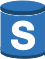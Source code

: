 <?xml version="1.0" encoding="UTF-8"?>
<dia:diagram xmlns:dia="http://www.lysator.liu.se/~alla/dia/">
  <dia:layer name="Fondo" visible="true" active="true">
    <dia:group>
      <dia:group>
        <dia:group>
          <dia:group>
            <dia:group>
              <dia:group>
                <dia:object type="Standard - Beziergon" version="0" id="O0">
                  <dia:attribute name="obj_pos">
                    <dia:point val="2.498,1.073"/>
                  </dia:attribute>
                  <dia:attribute name="obj_bb">
                    <dia:rectangle val="1.4,1.073;3.596,1.624"/>
                  </dia:attribute>
                  <dia:attribute name="bez_points">
                    <dia:point val="2.498,1.073"/>
                    <dia:point val="2.724,1.073"/>
                    <dia:point val="2.917,1.091"/>
                    <dia:point val="3.075,1.12"/>
                    <dia:point val="3.415,1.18"/>
                    <dia:point val="3.596,1.284"/>
                    <dia:point val="3.596,1.348"/>
                    <dia:point val="3.596,1.412"/>
                    <dia:point val="3.415,1.517"/>
                    <dia:point val="3.075,1.578"/>
                    <dia:point val="2.917,1.606"/>
                    <dia:point val="2.724,1.624"/>
                    <dia:point val="2.498,1.624"/>
                    <dia:point val="1.788,1.624"/>
                    <dia:point val="1.4,1.442"/>
                    <dia:point val="1.4,1.348"/>
                    <dia:point val="1.4,1.255"/>
                    <dia:point val="1.788,1.073"/>
                  </dia:attribute>
                  <dia:attribute name="corner_types">
                    <dia:enum val="16505952"/>
                    <dia:enum val="0"/>
                    <dia:enum val="0"/>
                    <dia:enum val="0"/>
                    <dia:enum val="0"/>
                    <dia:enum val="0"/>
                    <dia:enum val="0"/>
                  </dia:attribute>
                  <dia:attribute name="line_color">
                    <dia:color val="#2e73b7"/>
                  </dia:attribute>
                  <dia:attribute name="line_width">
                    <dia:real val="0"/>
                  </dia:attribute>
                  <dia:attribute name="inner_color">
                    <dia:color val="#2e73b7"/>
                  </dia:attribute>
                  <dia:attribute name="show_background">
                    <dia:boolean val="true"/>
                  </dia:attribute>
                </dia:object>
              </dia:group>
              <dia:group>
                <dia:object type="Standard - BezierLine" version="0" id="O1">
                  <dia:attribute name="obj_pos">
                    <dia:point val="3.596,1.348"/>
                  </dia:attribute>
                  <dia:attribute name="obj_bb">
                    <dia:rectangle val="2.596,1.333;4.596,1.654"/>
                  </dia:attribute>
                  <dia:attribute name="bez_points">
                    <dia:point val="3.596,1.348"/>
                    <dia:point val="3.596,1.488"/>
                    <dia:point val="3.596,1.348"/>
                    <dia:point val="3.596,1.488"/>
                    <dia:point val="3.596,1.49"/>
                    <dia:point val="3.596,1.492"/>
                    <dia:point val="3.596,1.494"/>
                    <dia:point val="3.596,1.354"/>
                    <dia:point val="3.596,1.494"/>
                    <dia:point val="3.596,1.354"/>
                    <dia:point val="3.596,1.352"/>
                    <dia:point val="3.596,1.35"/>
                    <dia:point val="3.596,1.348"/>
                  </dia:attribute>
                  <dia:attribute name="corner_types">
                    <dia:enum val="0"/>
                    <dia:enum val="0"/>
                    <dia:enum val="0"/>
                    <dia:enum val="0"/>
                    <dia:enum val="0"/>
                  </dia:attribute>
                  <dia:attribute name="line_color">
                    <dia:color val="#19486f"/>
                  </dia:attribute>
                  <dia:attribute name="line_width">
                    <dia:real val="0"/>
                  </dia:attribute>
                </dia:object>
                <dia:object type="Standard - BezierLine" version="0" id="O2">
                  <dia:attribute name="obj_pos">
                    <dia:point val="3.596,1.354"/>
                  </dia:attribute>
                  <dia:attribute name="obj_bb">
                    <dia:rectangle val="3.594,1.354;3.596,1.501"/>
                  </dia:attribute>
                  <dia:attribute name="bez_points">
                    <dia:point val="3.596,1.354"/>
                    <dia:point val="3.596,1.494"/>
                    <dia:point val="3.596,1.354"/>
                    <dia:point val="3.596,1.494"/>
                    <dia:point val="3.595,1.496"/>
                    <dia:point val="3.595,1.499"/>
                    <dia:point val="3.594,1.501"/>
                    <dia:point val="3.594,1.362"/>
                    <dia:point val="3.594,1.501"/>
                    <dia:point val="3.594,1.362"/>
                    <dia:point val="3.595,1.359"/>
                    <dia:point val="3.595,1.357"/>
                    <dia:point val="3.596,1.354"/>
                  </dia:attribute>
                  <dia:attribute name="corner_types">
                    <dia:enum val="0"/>
                    <dia:enum val="0"/>
                    <dia:enum val="0"/>
                    <dia:enum val="0"/>
                    <dia:enum val="0"/>
                  </dia:attribute>
                  <dia:attribute name="line_color">
                    <dia:color val="#19486f"/>
                  </dia:attribute>
                  <dia:attribute name="line_width">
                    <dia:real val="0"/>
                  </dia:attribute>
                </dia:object>
                <dia:object type="Standard - BezierLine" version="0" id="O3">
                  <dia:attribute name="obj_pos">
                    <dia:point val="3.594,1.362"/>
                  </dia:attribute>
                  <dia:attribute name="obj_bb">
                    <dia:rectangle val="3.588,1.362;3.594,1.513"/>
                  </dia:attribute>
                  <dia:attribute name="bez_points">
                    <dia:point val="3.594,1.362"/>
                    <dia:point val="3.594,1.501"/>
                    <dia:point val="3.594,1.362"/>
                    <dia:point val="3.594,1.501"/>
                    <dia:point val="3.592,1.505"/>
                    <dia:point val="3.591,1.509"/>
                    <dia:point val="3.588,1.513"/>
                    <dia:point val="3.588,1.374"/>
                    <dia:point val="3.588,1.513"/>
                    <dia:point val="3.588,1.374"/>
                    <dia:point val="3.591,1.37"/>
                    <dia:point val="3.592,1.366"/>
                    <dia:point val="3.594,1.362"/>
                  </dia:attribute>
                  <dia:attribute name="corner_types">
                    <dia:enum val="0"/>
                    <dia:enum val="0"/>
                    <dia:enum val="0"/>
                    <dia:enum val="0"/>
                    <dia:enum val="0"/>
                  </dia:attribute>
                  <dia:attribute name="line_color">
                    <dia:color val="#19486f"/>
                  </dia:attribute>
                  <dia:attribute name="line_width">
                    <dia:real val="0"/>
                  </dia:attribute>
                </dia:object>
                <dia:object type="Standard - BezierLine" version="0" id="O4">
                  <dia:attribute name="obj_pos">
                    <dia:point val="3.588,1.374"/>
                  </dia:attribute>
                  <dia:attribute name="obj_bb">
                    <dia:rectangle val="0.4,1.348;3.588,1.764"/>
                  </dia:attribute>
                  <dia:attribute name="bez_points">
                    <dia:point val="3.588,1.374"/>
                    <dia:point val="3.588,1.513"/>
                    <dia:point val="3.588,1.374"/>
                    <dia:point val="3.588,1.513"/>
                    <dia:point val="3.549,1.577"/>
                    <dia:point val="3.373,1.664"/>
                    <dia:point val="3.075,1.717"/>
                    <dia:point val="2.917,1.745"/>
                    <dia:point val="2.724,1.764"/>
                    <dia:point val="2.498,1.764"/>
                    <dia:point val="1.788,1.764"/>
                    <dia:point val="1.4,1.581"/>
                    <dia:point val="1.4,1.488"/>
                    <dia:point val="1.4,1.348"/>
                    <dia:point val="1.4,1.488"/>
                    <dia:point val="1.4,1.348"/>
                    <dia:point val="1.4,1.442"/>
                    <dia:point val="1.788,1.624"/>
                    <dia:point val="2.498,1.624"/>
                    <dia:point val="2.724,1.624"/>
                    <dia:point val="2.917,1.606"/>
                    <dia:point val="3.075,1.578"/>
                    <dia:point val="3.373,1.525"/>
                    <dia:point val="3.549,1.437"/>
                    <dia:point val="3.588,1.374"/>
                  </dia:attribute>
                  <dia:attribute name="corner_types">
                    <dia:enum val="0"/>
                    <dia:enum val="0"/>
                    <dia:enum val="0"/>
                    <dia:enum val="0"/>
                    <dia:enum val="0"/>
                    <dia:enum val="0"/>
                    <dia:enum val="0"/>
                    <dia:enum val="0"/>
                    <dia:enum val="0"/>
                  </dia:attribute>
                  <dia:attribute name="line_color">
                    <dia:color val="#19486f"/>
                  </dia:attribute>
                  <dia:attribute name="line_width">
                    <dia:real val="0"/>
                  </dia:attribute>
                </dia:object>
              </dia:group>
              <dia:object type="Standard - Beziergon" version="0" id="O5">
                <dia:attribute name="obj_pos">
                  <dia:point val="3.596,1.348"/>
                </dia:attribute>
                <dia:attribute name="obj_bb">
                  <dia:rectangle val="0.4,1.348;4.596,1.764"/>
                </dia:attribute>
                <dia:attribute name="bez_points">
                  <dia:point val="3.596,1.348"/>
                  <dia:point val="3.596,1.488"/>
                  <dia:point val="3.596,1.348"/>
                  <dia:point val="3.596,1.488"/>
                  <dia:point val="3.596,1.552"/>
                  <dia:point val="3.415,1.657"/>
                  <dia:point val="3.075,1.717"/>
                  <dia:point val="2.917,1.745"/>
                  <dia:point val="2.724,1.764"/>
                  <dia:point val="2.498,1.764"/>
                  <dia:point val="1.788,1.764"/>
                  <dia:point val="1.4,1.581"/>
                  <dia:point val="1.4,1.488"/>
                  <dia:point val="1.4,1.348"/>
                  <dia:point val="1.4,1.488"/>
                  <dia:point val="1.4,1.348"/>
                  <dia:point val="1.4,1.442"/>
                  <dia:point val="1.788,1.624"/>
                  <dia:point val="2.498,1.624"/>
                  <dia:point val="2.724,1.624"/>
                  <dia:point val="2.917,1.606"/>
                  <dia:point val="3.075,1.578"/>
                  <dia:point val="3.415,1.517"/>
                  <dia:point val="3.596,1.412"/>
                </dia:attribute>
                <dia:attribute name="corner_types">
                  <dia:enum val="-1797716328"/>
                  <dia:enum val="0"/>
                  <dia:enum val="0"/>
                  <dia:enum val="0"/>
                  <dia:enum val="0"/>
                  <dia:enum val="0"/>
                  <dia:enum val="0"/>
                  <dia:enum val="0"/>
                  <dia:enum val="0"/>
                </dia:attribute>
                <dia:attribute name="line_color">
                  <dia:color val="#19486f"/>
                </dia:attribute>
                <dia:attribute name="line_width">
                  <dia:real val="0"/>
                </dia:attribute>
                <dia:attribute name="inner_color">
                  <dia:color val="#19486f"/>
                </dia:attribute>
                <dia:attribute name="show_background">
                  <dia:boolean val="true"/>
                </dia:attribute>
              </dia:object>
              <dia:object type="Standard - Beziergon" version="0" id="O6">
                <dia:attribute name="obj_pos">
                  <dia:point val="1.664,3.674"/>
                </dia:attribute>
                <dia:attribute name="obj_bb">
                  <dia:rectangle val="1.402,3.522;1.664,3.813"/>
                </dia:attribute>
                <dia:attribute name="bez_points">
                  <dia:point val="1.664,3.674"/>
                  <dia:point val="1.664,3.813"/>
                  <dia:point val="1.664,3.674"/>
                  <dia:point val="1.664,3.813"/>
                  <dia:point val="1.518,3.761"/>
                  <dia:point val="1.414,3.705"/>
                  <dia:point val="1.402,3.661"/>
                  <dia:point val="1.402,3.522"/>
                  <dia:point val="1.402,3.661"/>
                  <dia:point val="1.402,3.522"/>
                  <dia:point val="1.414,3.565"/>
                  <dia:point val="1.518,3.622"/>
                </dia:attribute>
                <dia:attribute name="corner_types">
                  <dia:enum val="-1797716344"/>
                  <dia:enum val="0"/>
                  <dia:enum val="0"/>
                  <dia:enum val="0"/>
                  <dia:enum val="0"/>
                </dia:attribute>
                <dia:attribute name="line_color">
                  <dia:color val="#19486f"/>
                </dia:attribute>
                <dia:attribute name="line_width">
                  <dia:real val="0"/>
                </dia:attribute>
                <dia:attribute name="inner_color">
                  <dia:color val="#19486f"/>
                </dia:attribute>
                <dia:attribute name="show_background">
                  <dia:boolean val="true"/>
                </dia:attribute>
              </dia:object>
              <dia:group>
                <dia:object type="Standard - BezierLine" version="0" id="O7">
                  <dia:attribute name="obj_pos">
                    <dia:point val="3.598,3.514"/>
                  </dia:attribute>
                  <dia:attribute name="obj_bb">
                    <dia:rectangle val="2.597,3.484;4.597,3.838"/>
                  </dia:attribute>
                  <dia:attribute name="bez_points">
                    <dia:point val="3.598,3.514"/>
                    <dia:point val="3.598,3.653"/>
                    <dia:point val="3.598,3.514"/>
                    <dia:point val="3.598,3.653"/>
                    <dia:point val="3.598,3.656"/>
                    <dia:point val="3.598,3.658"/>
                    <dia:point val="3.597,3.661"/>
                    <dia:point val="3.597,3.521"/>
                    <dia:point val="3.597,3.661"/>
                    <dia:point val="3.597,3.521"/>
                    <dia:point val="3.598,3.519"/>
                    <dia:point val="3.598,3.516"/>
                    <dia:point val="3.598,3.514"/>
                  </dia:attribute>
                  <dia:attribute name="corner_types">
                    <dia:enum val="0"/>
                    <dia:enum val="0"/>
                    <dia:enum val="0"/>
                    <dia:enum val="0"/>
                    <dia:enum val="0"/>
                  </dia:attribute>
                  <dia:attribute name="line_color">
                    <dia:color val="#19486f"/>
                  </dia:attribute>
                  <dia:attribute name="line_width">
                    <dia:real val="0"/>
                  </dia:attribute>
                </dia:object>
                <dia:object type="Standard - BezierLine" version="0" id="O8">
                  <dia:attribute name="obj_pos">
                    <dia:point val="3.597,3.521"/>
                  </dia:attribute>
                  <dia:attribute name="obj_bb">
                    <dia:rectangle val="3.595,3.521;3.597,3.671"/>
                  </dia:attribute>
                  <dia:attribute name="bez_points">
                    <dia:point val="3.597,3.521"/>
                    <dia:point val="3.597,3.661"/>
                    <dia:point val="3.597,3.521"/>
                    <dia:point val="3.597,3.661"/>
                    <dia:point val="3.597,3.664"/>
                    <dia:point val="3.596,3.667"/>
                    <dia:point val="3.595,3.671"/>
                    <dia:point val="3.595,3.532"/>
                    <dia:point val="3.595,3.671"/>
                    <dia:point val="3.595,3.532"/>
                    <dia:point val="3.596,3.528"/>
                    <dia:point val="3.597,3.525"/>
                    <dia:point val="3.597,3.521"/>
                  </dia:attribute>
                  <dia:attribute name="corner_types">
                    <dia:enum val="0"/>
                    <dia:enum val="0"/>
                    <dia:enum val="0"/>
                    <dia:enum val="0"/>
                    <dia:enum val="0"/>
                  </dia:attribute>
                  <dia:attribute name="line_color">
                    <dia:color val="#19486f"/>
                  </dia:attribute>
                  <dia:attribute name="line_width">
                    <dia:real val="0"/>
                  </dia:attribute>
                </dia:object>
                <dia:object type="Standard - BezierLine" version="0" id="O9">
                  <dia:attribute name="obj_pos">
                    <dia:point val="3.595,3.532"/>
                  </dia:attribute>
                  <dia:attribute name="obj_bb">
                    <dia:rectangle val="3.588,3.532;3.595,3.686"/>
                  </dia:attribute>
                  <dia:attribute name="bez_points">
                    <dia:point val="3.595,3.532"/>
                    <dia:point val="3.595,3.671"/>
                    <dia:point val="3.595,3.532"/>
                    <dia:point val="3.595,3.671"/>
                    <dia:point val="3.593,3.676"/>
                    <dia:point val="3.591,3.681"/>
                    <dia:point val="3.588,3.686"/>
                    <dia:point val="3.588,3.546"/>
                    <dia:point val="3.588,3.686"/>
                    <dia:point val="3.588,3.546"/>
                    <dia:point val="3.591,3.541"/>
                    <dia:point val="3.593,3.536"/>
                    <dia:point val="3.595,3.532"/>
                  </dia:attribute>
                  <dia:attribute name="corner_types">
                    <dia:enum val="0"/>
                    <dia:enum val="0"/>
                    <dia:enum val="0"/>
                    <dia:enum val="0"/>
                    <dia:enum val="0"/>
                  </dia:attribute>
                  <dia:attribute name="line_color">
                    <dia:color val="#19486f"/>
                  </dia:attribute>
                  <dia:attribute name="line_width">
                    <dia:real val="0"/>
                  </dia:attribute>
                </dia:object>
                <dia:object type="Standard - BezierLine" version="0" id="O10">
                  <dia:attribute name="obj_pos">
                    <dia:point val="3.588,3.546"/>
                  </dia:attribute>
                  <dia:attribute name="obj_bb">
                    <dia:rectangle val="1.632,3.546;3.588,3.927"/>
                  </dia:attribute>
                  <dia:attribute name="bez_points">
                    <dia:point val="3.588,3.546"/>
                    <dia:point val="3.588,3.686"/>
                    <dia:point val="3.588,3.546"/>
                    <dia:point val="3.588,3.686"/>
                    <dia:point val="3.529,3.784"/>
                    <dia:point val="3.217,3.927"/>
                    <dia:point val="2.563,3.927"/>
                    <dia:point val="2.163,3.927"/>
                    <dia:point val="1.861,3.876"/>
                    <dia:point val="1.664,3.813"/>
                    <dia:point val="1.632,3.649"/>
                    <dia:point val="1.664,3.813"/>
                    <dia:point val="1.632,3.649"/>
                    <dia:point val="1.829,3.712"/>
                    <dia:point val="2.163,3.787"/>
                    <dia:point val="2.563,3.787"/>
                    <dia:point val="3.217,3.787"/>
                    <dia:point val="3.529,3.645"/>
                    <dia:point val="3.588,3.546"/>
                  </dia:attribute>
                  <dia:attribute name="corner_types">
                    <dia:enum val="0"/>
                    <dia:enum val="0"/>
                    <dia:enum val="0"/>
                    <dia:enum val="0"/>
                    <dia:enum val="0"/>
                    <dia:enum val="0"/>
                    <dia:enum val="0"/>
                  </dia:attribute>
                  <dia:attribute name="line_color">
                    <dia:color val="#19486f"/>
                  </dia:attribute>
                  <dia:attribute name="line_width">
                    <dia:real val="0"/>
                  </dia:attribute>
                </dia:object>
              </dia:group>
              <dia:object type="Standard - Beziergon" version="0" id="O11">
                <dia:attribute name="obj_pos">
                  <dia:point val="3.598,3.514"/>
                </dia:attribute>
                <dia:attribute name="obj_bb">
                  <dia:rectangle val="1.639,3.514;4.598,3.927"/>
                </dia:attribute>
                <dia:attribute name="bez_points">
                  <dia:point val="3.598,3.514"/>
                  <dia:point val="3.598,3.653"/>
                  <dia:point val="3.598,3.514"/>
                  <dia:point val="3.598,3.653"/>
                  <dia:point val="3.598,3.748"/>
                  <dia:point val="3.294,3.927"/>
                  <dia:point val="2.563,3.927"/>
                  <dia:point val="2.163,3.927"/>
                  <dia:point val="1.861,3.876"/>
                  <dia:point val="1.664,3.813"/>
                  <dia:point val="1.639,3.658"/>
                  <dia:point val="1.664,3.813"/>
                  <dia:point val="1.639,3.658"/>
                  <dia:point val="1.835,3.72"/>
                  <dia:point val="2.163,3.787"/>
                  <dia:point val="2.563,3.787"/>
                  <dia:point val="3.294,3.787"/>
                  <dia:point val="3.598,3.609"/>
                </dia:attribute>
                <dia:attribute name="corner_types">
                  <dia:enum val="-1797716328"/>
                  <dia:enum val="0"/>
                  <dia:enum val="0"/>
                  <dia:enum val="0"/>
                  <dia:enum val="0"/>
                  <dia:enum val="0"/>
                  <dia:enum val="0"/>
                </dia:attribute>
                <dia:attribute name="line_color">
                  <dia:color val="#19486f"/>
                </dia:attribute>
                <dia:attribute name="line_width">
                  <dia:real val="0"/>
                </dia:attribute>
                <dia:attribute name="inner_color">
                  <dia:color val="#19486f"/>
                </dia:attribute>
                <dia:attribute name="show_background">
                  <dia:boolean val="true"/>
                </dia:attribute>
              </dia:object>
            </dia:group>
          </dia:group>
          <dia:object type="Standard - Beziergon" version="0" id="O12">
            <dia:attribute name="obj_pos">
              <dia:point val="3.062,1.802"/>
            </dia:attribute>
            <dia:attribute name="obj_bb">
              <dia:rectangle val="1.402,1.612;3.6,3.787"/>
            </dia:attribute>
            <dia:attribute name="bez_points">
              <dia:point val="3.062,1.802"/>
              <dia:point val="3.032,1.808"/>
              <dia:point val="3.001,1.812"/>
              <dia:point val="2.971,1.816"/>
              <dia:point val="2.955,1.818"/>
              <dia:point val="2.94,1.821"/>
              <dia:point val="2.924,1.823"/>
              <dia:point val="2.896,1.826"/>
              <dia:point val="2.867,1.829"/>
              <dia:point val="2.838,1.832"/>
              <dia:point val="2.82,1.833"/>
              <dia:point val="2.801,1.836"/>
              <dia:point val="2.783,1.836"/>
              <dia:point val="2.746,1.839"/>
              <dia:point val="2.709,1.841"/>
              <dia:point val="2.671,1.843"/>
              <dia:point val="2.653,1.843"/>
              <dia:point val="2.671,1.843"/>
              <dia:point val="2.653,1.843"/>
              <dia:point val="2.61,1.846"/>
              <dia:point val="2.565,1.846"/>
              <dia:point val="2.519,1.847"/>
              <dia:point val="2.51,1.847"/>
              <dia:point val="2.501,1.847"/>
              <dia:point val="2.491,1.847"/>
              <dia:point val="2.055,1.847"/>
              <dia:point val="1.615,1.772"/>
              <dia:point val="1.402,1.629"/>
              <dia:point val="1.402,3.522"/>
              <dia:point val="1.402,1.629"/>
              <dia:point val="1.402,3.522"/>
              <dia:point val="1.414,3.565"/>
              <dia:point val="1.518,3.622"/>
              <dia:point val="1.663,3.674"/>
              <dia:point val="1.859,3.736"/>
              <dia:point val="2.162,3.787"/>
              <dia:point val="2.562,3.787"/>
              <dia:point val="3.294,3.787"/>
              <dia:point val="3.598,3.609"/>
              <dia:point val="3.598,3.514"/>
              <dia:point val="3.6,1.612"/>
              <dia:point val="3.598,3.514"/>
              <dia:point val="3.6,1.612"/>
              <dia:point val="3.486,1.692"/>
              <dia:point val="3.301,1.76"/>
            </dia:attribute>
            <dia:attribute name="corner_types">
              <dia:enum val="-1797716296"/>
              <dia:enum val="0"/>
              <dia:enum val="0"/>
              <dia:enum val="0"/>
              <dia:enum val="0"/>
              <dia:enum val="0"/>
              <dia:enum val="0"/>
              <dia:enum val="0"/>
              <dia:enum val="0"/>
              <dia:enum val="0"/>
              <dia:enum val="0"/>
              <dia:enum val="0"/>
              <dia:enum val="0"/>
              <dia:enum val="0"/>
              <dia:enum val="0"/>
              <dia:enum val="0"/>
            </dia:attribute>
            <dia:attribute name="line_color">
              <dia:color val="#2e73b7"/>
            </dia:attribute>
            <dia:attribute name="line_width">
              <dia:real val="0"/>
            </dia:attribute>
            <dia:attribute name="inner_color">
              <dia:color val="#2e73b7"/>
            </dia:attribute>
            <dia:attribute name="show_background">
              <dia:boolean val="true"/>
            </dia:attribute>
          </dia:object>
        </dia:group>
        <dia:group>
          <dia:object type="Standard - Beziergon" version="0" id="O13">
            <dia:attribute name="obj_pos">
              <dia:point val="2.215,3.022"/>
            </dia:attribute>
            <dia:attribute name="obj_bb">
              <dia:rectangle val="1.214,2.078;3.215,3.507"/>
            </dia:attribute>
            <dia:attribute name="bez_points">
              <dia:point val="2.215,3.022"/>
              <dia:point val="2.215,3.203"/>
              <dia:point val="2.357,3.274"/>
              <dia:point val="2.518,3.274"/>
              <dia:point val="2.624,3.274"/>
              <dia:point val="2.785,3.243"/>
              <dia:point val="2.785,3.104"/>
              <dia:point val="2.785,2.957"/>
              <dia:point val="2.58,2.932"/>
              <dia:point val="2.378,2.878"/>
              <dia:point val="2.174,2.825"/>
              <dia:point val="1.968,2.747"/>
              <dia:point val="1.968,2.491"/>
              <dia:point val="1.968,2.212"/>
              <dia:point val="2.234,2.078"/>
              <dia:point val="2.482,2.078"/>
              <dia:point val="2.768,2.078"/>
              <dia:point val="3.032,2.202"/>
              <dia:point val="3.032,2.517"/>
              <dia:point val="2.739,2.517"/>
              <dia:point val="3.032,2.517"/>
              <dia:point val="2.739,2.517"/>
              <dia:point val="2.73,2.353"/>
              <dia:point val="2.612,2.311"/>
              <dia:point val="2.468,2.311"/>
              <dia:point val="2.372,2.311"/>
              <dia:point val="2.261,2.351"/>
              <dia:point val="2.261,2.466"/>
              <dia:point val="2.261,2.571"/>
              <dia:point val="2.326,2.584"/>
              <dia:point val="2.67,2.672"/>
              <dia:point val="2.77,2.697"/>
              <dia:point val="3.078,2.76"/>
              <dia:point val="3.078,3.069"/>
              <dia:point val="3.078,3.319"/>
              <dia:point val="2.88,3.507"/>
              <dia:point val="2.507,3.507"/>
              <dia:point val="2.203,3.507"/>
              <dia:point val="1.918,3.358"/>
              <dia:point val="1.922,3.022"/>
              <dia:point val="2.215,3.022"/>
              <dia:point val="1.922,3.022"/>
              <dia:point val="2.215,3.022"/>
              <dia:point val="2.215,3.022"/>
              <dia:point val="1.922,3.022"/>
            </dia:attribute>
            <dia:attribute name="corner_types">
              <dia:enum val="-1797716280"/>
              <dia:enum val="0"/>
              <dia:enum val="0"/>
              <dia:enum val="0"/>
              <dia:enum val="0"/>
              <dia:enum val="0"/>
              <dia:enum val="0"/>
              <dia:enum val="0"/>
              <dia:enum val="0"/>
              <dia:enum val="0"/>
              <dia:enum val="0"/>
              <dia:enum val="0"/>
              <dia:enum val="0"/>
              <dia:enum val="0"/>
              <dia:enum val="0"/>
              <dia:enum val="0"/>
            </dia:attribute>
            <dia:attribute name="line_color">
              <dia:color val="#ffffff"/>
            </dia:attribute>
            <dia:attribute name="line_width">
              <dia:real val="0"/>
            </dia:attribute>
            <dia:attribute name="show_background">
              <dia:boolean val="true"/>
            </dia:attribute>
          </dia:object>
        </dia:group>
      </dia:group>
    </dia:group>
  </dia:layer>
</dia:diagram>
